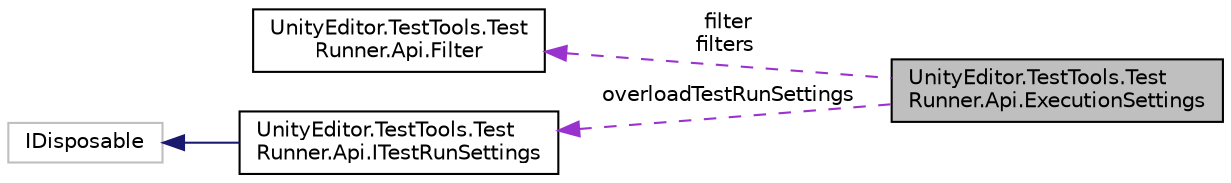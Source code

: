 digraph "UnityEditor.TestTools.TestRunner.Api.ExecutionSettings"
{
 // LATEX_PDF_SIZE
  edge [fontname="Helvetica",fontsize="10",labelfontname="Helvetica",labelfontsize="10"];
  node [fontname="Helvetica",fontsize="10",shape=record];
  rankdir="LR";
  Node1 [label="UnityEditor.TestTools.Test\lRunner.Api.ExecutionSettings",height=0.2,width=0.4,color="black", fillcolor="grey75", style="filled", fontcolor="black",tooltip=" "];
  Node2 -> Node1 [dir="back",color="darkorchid3",fontsize="10",style="dashed",label=" filter\nfilters" ,fontname="Helvetica"];
  Node2 [label="UnityEditor.TestTools.Test\lRunner.Api.Filter",height=0.2,width=0.4,color="black", fillcolor="white", style="filled",URL="$class_unity_editor_1_1_test_tools_1_1_test_runner_1_1_api_1_1_filter.html",tooltip=" "];
  Node3 -> Node1 [dir="back",color="darkorchid3",fontsize="10",style="dashed",label=" overloadTestRunSettings" ,fontname="Helvetica"];
  Node3 [label="UnityEditor.TestTools.Test\lRunner.Api.ITestRunSettings",height=0.2,width=0.4,color="black", fillcolor="white", style="filled",URL="$interface_unity_editor_1_1_test_tools_1_1_test_runner_1_1_api_1_1_i_test_run_settings.html",tooltip=" "];
  Node4 -> Node3 [dir="back",color="midnightblue",fontsize="10",style="solid",fontname="Helvetica"];
  Node4 [label="IDisposable",height=0.2,width=0.4,color="grey75", fillcolor="white", style="filled",tooltip=" "];
}
